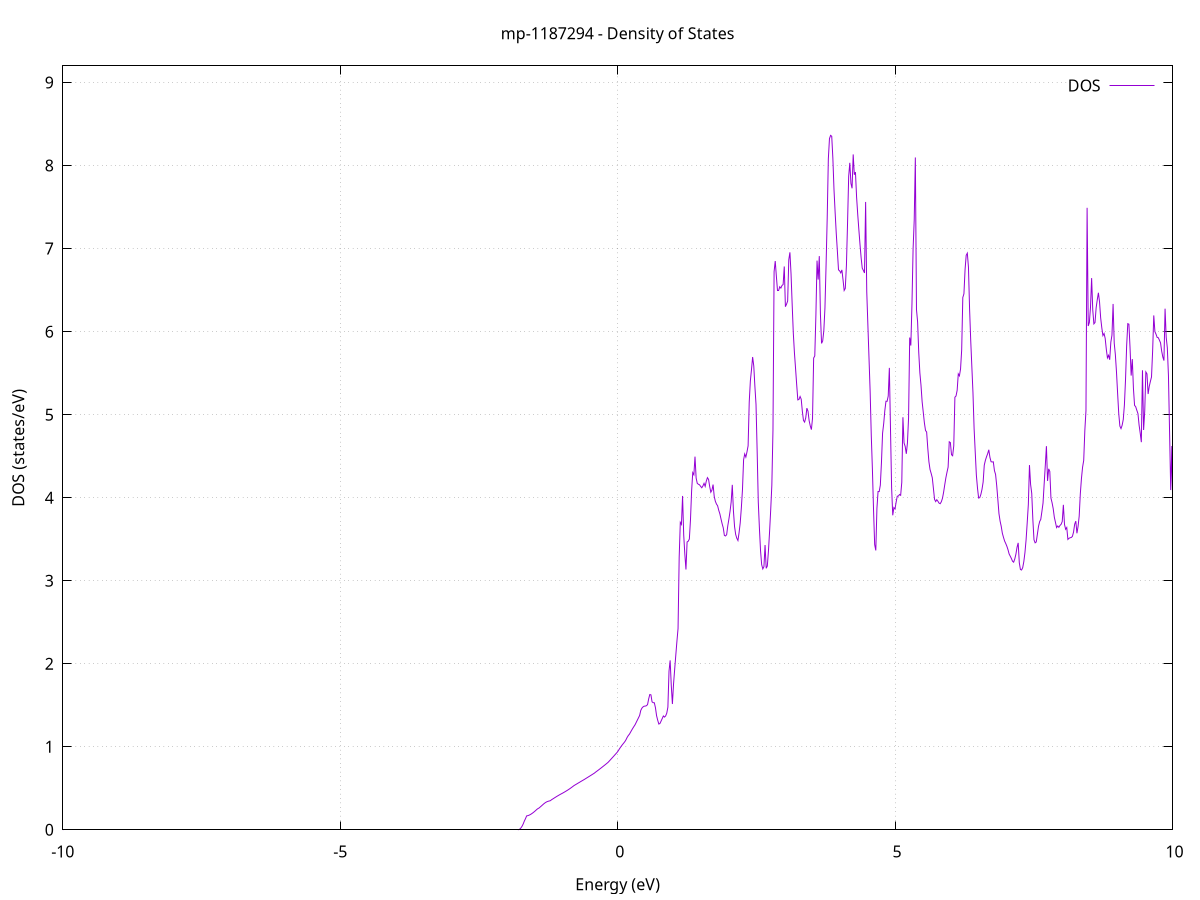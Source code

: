set title 'mp-1187294 - Density of States'
set xlabel 'Energy (eV)'
set ylabel 'DOS (states/eV)'
set grid
set xrange [-10:10]
set yrange [0:9.201]
set xzeroaxis lt -1
set terminal png size 800,600
set output 'mp-1187294_dos_gnuplot.png'
plot '-' using 1:2 with lines title 'DOS'
-22.575700 0.000000
-22.555300 0.000000
-22.535000 0.000000
-22.514600 0.000000
-22.494300 0.000000
-22.473900 0.000000
-22.453500 0.000000
-22.433200 0.000000
-22.412800 0.000000
-22.392400 0.000000
-22.372100 0.000000
-22.351700 0.000000
-22.331300 0.000000
-22.311000 0.000000
-22.290600 0.000000
-22.270200 0.000000
-22.249900 0.000000
-22.229500 0.000000
-22.209100 0.000000
-22.188800 0.000000
-22.168400 0.000000
-22.148000 0.000000
-22.127700 0.000000
-22.107300 0.000000
-22.086900 0.000000
-22.066600 0.000000
-22.046200 0.000000
-22.025900 0.000000
-22.005500 0.000000
-21.985100 0.000000
-21.964800 0.000000
-21.944400 0.000000
-21.924000 0.000000
-21.903700 0.000000
-21.883300 0.000000
-21.862900 0.000000
-21.842600 0.000000
-21.822200 0.000000
-21.801800 0.000000
-21.781500 0.000000
-21.761100 0.000000
-21.740700 0.000000
-21.720400 0.000000
-21.700000 0.000000
-21.679600 0.000000
-21.659300 0.000000
-21.638900 0.000000
-21.618500 0.000000
-21.598200 0.000000
-21.577800 0.000000
-21.557500 0.000000
-21.537100 0.000000
-21.516700 0.000000
-21.496400 0.000000
-21.476000 0.000000
-21.455600 0.000000
-21.435300 0.000000
-21.414900 0.000000
-21.394500 0.000000
-21.374200 0.000000
-21.353800 0.000000
-21.333400 0.000000
-21.313100 0.000000
-21.292700 0.000000
-21.272300 0.000000
-21.252000 0.000000
-21.231600 0.000000
-21.211200 0.000000
-21.190900 0.000000
-21.170500 0.000000
-21.150100 0.000000
-21.129800 0.000000
-21.109400 0.000000
-21.089100 0.000000
-21.068700 0.000000
-21.048300 0.000000
-21.028000 0.000000
-21.007600 0.000000
-20.987200 0.000000
-20.966900 0.000000
-20.946500 0.000000
-20.926100 0.000000
-20.905800 0.000000
-20.885400 0.000000
-20.865000 0.000000
-20.844700 0.000000
-20.824300 0.000000
-20.803900 0.000000
-20.783600 0.000000
-20.763200 0.000000
-20.742800 0.000000
-20.722500 5.870000
-20.702100 61.949600
-20.681700 175.614200
-20.661400 0.000000
-20.641000 0.000000
-20.620600 0.000000
-20.600300 0.000000
-20.579900 0.000000
-20.559600 0.000000
-20.539200 0.000000
-20.518800 0.000000
-20.498500 0.000000
-20.478100 0.000000
-20.457700 0.000000
-20.437400 0.000000
-20.417000 0.000000
-20.396600 0.000000
-20.376300 0.000000
-20.355900 0.000000
-20.335500 0.000000
-20.315200 0.000000
-20.294800 0.000000
-20.274400 0.000000
-20.254100 0.000000
-20.233700 0.000000
-20.213300 0.000000
-20.193000 0.000000
-20.172600 0.000000
-20.152200 0.000000
-20.131900 0.000000
-20.111500 0.000000
-20.091200 0.000000
-20.070800 0.000000
-20.050400 0.000000
-20.030100 0.000000
-20.009700 0.000000
-19.989300 0.000000
-19.969000 0.000000
-19.948600 0.000000
-19.928200 0.000000
-19.907900 0.000000
-19.887500 0.000000
-19.867100 0.000000
-19.846800 0.000000
-19.826400 0.000000
-19.806000 0.000000
-19.785700 0.000000
-19.765300 0.000000
-19.744900 0.000000
-19.724600 0.000000
-19.704200 0.000000
-19.683800 0.000000
-19.663500 0.000000
-19.643100 0.000000
-19.622800 0.000000
-19.602400 0.000000
-19.582000 0.000000
-19.561700 0.000000
-19.541300 0.000000
-19.520900 2.317700
-19.500600 8.962900
-19.480200 10.958000
-19.459800 11.666600
-19.439500 20.795300
-19.419100 20.439000
-19.398700 27.828000
-19.378400 20.404800
-19.358000 32.855900
-19.337600 32.723600
-19.317300 35.204200
-19.296900 53.852700
-19.276500 19.452300
-19.256200 6.617400
-19.235800 20.745900
-19.215400 34.040300
-19.195100 27.832600
-19.174700 23.827900
-19.154400 35.065700
-19.134000 39.139200
-19.113600 31.024100
-19.093300 31.050300
-19.072900 22.633200
-19.052500 51.407300
-19.032200 46.911300
-19.011800 34.476100
-18.991400 42.431400
-18.971100 66.759600
-18.950700 63.472500
-18.930300 0.103000
-18.910000 0.000000
-18.889600 0.000000
-18.869200 0.000000
-18.848900 0.000000
-18.828500 0.000000
-18.808100 0.000000
-18.787800 0.000000
-18.767400 0.000000
-18.747000 0.000000
-18.726700 0.000000
-18.706300 0.000000
-18.686000 0.000000
-18.665600 0.000000
-18.645200 0.000000
-18.624900 0.000000
-18.604500 0.000000
-18.584100 0.000000
-18.563800 0.000000
-18.543400 0.000000
-18.523000 0.000000
-18.502700 0.000000
-18.482300 0.000000
-18.461900 0.000000
-18.441600 0.000000
-18.421200 0.000000
-18.400800 0.000000
-18.380500 0.000000
-18.360100 0.000000
-18.339700 0.000000
-18.319400 0.000000
-18.299000 0.000000
-18.278600 0.000000
-18.258300 0.000000
-18.237900 0.000000
-18.217600 0.000000
-18.197200 0.000000
-18.176800 0.000000
-18.156500 0.000000
-18.136100 0.000000
-18.115700 0.000000
-18.095400 0.000000
-18.075000 0.000000
-18.054600 0.000000
-18.034300 0.000000
-18.013900 0.000000
-17.993500 0.000000
-17.973200 0.000000
-17.952800 0.000000
-17.932400 0.000000
-17.912100 0.000000
-17.891700 0.000000
-17.871300 0.000000
-17.851000 0.000000
-17.830600 0.000000
-17.810200 0.000000
-17.789900 0.000000
-17.769500 0.000000
-17.749200 0.000000
-17.728800 0.000000
-17.708400 0.000000
-17.688100 0.000000
-17.667700 0.000000
-17.647300 0.000000
-17.627000 0.000000
-17.606600 0.000000
-17.586200 0.000000
-17.565900 0.000000
-17.545500 0.000000
-17.525100 0.000000
-17.504800 0.000000
-17.484400 0.000000
-17.464000 0.000000
-17.443700 0.000000
-17.423300 0.000000
-17.402900 0.000000
-17.382600 0.000000
-17.362200 0.000000
-17.341800 0.000000
-17.321500 0.000000
-17.301100 0.000000
-17.280800 0.000000
-17.260400 0.000000
-17.240000 0.000000
-17.219700 0.000000
-17.199300 0.000000
-17.178900 0.000000
-17.158600 0.000000
-17.138200 0.000000
-17.117800 0.000000
-17.097500 0.000000
-17.077100 0.000000
-17.056700 0.000000
-17.036400 0.000000
-17.016000 0.000000
-16.995600 0.000000
-16.975300 0.000000
-16.954900 0.000000
-16.934500 0.000000
-16.914200 0.000000
-16.893800 0.000000
-16.873400 0.000000
-16.853100 0.000000
-16.832700 0.000000
-16.812400 0.000000
-16.792000 0.000000
-16.771600 0.000000
-16.751300 0.000000
-16.730900 0.000000
-16.710500 0.000000
-16.690200 0.000000
-16.669800 0.000000
-16.649400 0.000000
-16.629100 0.000000
-16.608700 0.000000
-16.588300 0.000000
-16.568000 0.000000
-16.547600 0.000000
-16.527200 0.000000
-16.506900 0.000000
-16.486500 0.000000
-16.466100 0.000000
-16.445800 0.000000
-16.425400 0.000000
-16.405000 0.000000
-16.384700 0.000000
-16.364300 0.000000
-16.344000 0.000000
-16.323600 0.000000
-16.303200 0.000000
-16.282900 0.000000
-16.262500 0.000000
-16.242100 0.000000
-16.221800 0.000000
-16.201400 0.000000
-16.181000 0.000000
-16.160700 0.000000
-16.140300 0.000000
-16.119900 0.000000
-16.099600 0.000000
-16.079200 0.000000
-16.058800 0.000000
-16.038500 0.000000
-16.018100 0.000000
-15.997700 0.000000
-15.977400 0.000000
-15.957000 0.000000
-15.936600 0.000000
-15.916300 0.000000
-15.895900 0.000000
-15.875600 0.000000
-15.855200 0.000000
-15.834800 0.000000
-15.814500 0.000000
-15.794100 0.000000
-15.773700 0.000000
-15.753400 0.000000
-15.733000 0.000000
-15.712600 0.000000
-15.692300 0.000000
-15.671900 0.000000
-15.651500 0.000000
-15.631200 0.000000
-15.610800 0.000000
-15.590400 0.000000
-15.570100 0.000000
-15.549700 0.000000
-15.529300 0.000000
-15.509000 0.000000
-15.488600 0.000000
-15.468200 0.000000
-15.447900 0.000000
-15.427500 0.000000
-15.407200 0.000000
-15.386800 0.000000
-15.366400 0.000000
-15.346100 0.000000
-15.325700 0.000000
-15.305300 0.000000
-15.285000 0.000000
-15.264600 0.000000
-15.244200 0.000000
-15.223900 0.000000
-15.203500 0.000000
-15.183100 0.000000
-15.162800 0.000000
-15.142400 0.000000
-15.122000 0.000000
-15.101700 0.000000
-15.081300 0.000000
-15.060900 0.000000
-15.040600 0.000000
-15.020200 0.000000
-14.999800 0.000000
-14.979500 0.000000
-14.959100 0.000000
-14.938700 0.000000
-14.918400 0.000000
-14.898000 0.000000
-14.877700 0.000000
-14.857300 0.000000
-14.836900 0.000000
-14.816600 0.000000
-14.796200 0.000000
-14.775800 0.000000
-14.755500 0.000000
-14.735100 0.000000
-14.714700 0.000000
-14.694400 0.000000
-14.674000 0.000000
-14.653600 0.000000
-14.633300 0.000000
-14.612900 0.000000
-14.592500 0.000000
-14.572200 0.000000
-14.551800 0.000000
-14.531400 0.000000
-14.511100 0.000000
-14.490700 0.000000
-14.470300 0.000000
-14.450000 0.000000
-14.429600 0.000000
-14.409300 0.000000
-14.388900 0.000000
-14.368500 0.000000
-14.348200 0.000000
-14.327800 0.000000
-14.307400 0.000000
-14.287100 0.000000
-14.266700 0.000000
-14.246300 0.000000
-14.226000 0.000000
-14.205600 0.000000
-14.185200 0.000000
-14.164900 0.000000
-14.144500 0.000000
-14.124100 0.000000
-14.103800 0.000000
-14.083400 0.000000
-14.063000 0.000000
-14.042700 0.000000
-14.022300 0.000000
-14.001900 0.000000
-13.981600 0.000000
-13.961200 0.000000
-13.940900 0.000000
-13.920500 0.000000
-13.900100 0.000000
-13.879800 0.000000
-13.859400 0.000000
-13.839000 0.000000
-13.818700 0.000000
-13.798300 0.000000
-13.777900 0.000000
-13.757600 0.000000
-13.737200 0.000000
-13.716800 0.000000
-13.696500 0.000000
-13.676100 0.000000
-13.655700 0.000000
-13.635400 0.000000
-13.615000 0.000000
-13.594600 0.000000
-13.574300 0.000000
-13.553900 0.000000
-13.533500 0.000000
-13.513200 0.000000
-13.492800 0.000000
-13.472500 0.000000
-13.452100 0.000000
-13.431700 0.000000
-13.411400 0.000000
-13.391000 0.000000
-13.370600 0.000000
-13.350300 0.000000
-13.329900 0.000000
-13.309500 0.000000
-13.289200 0.000000
-13.268800 0.000000
-13.248400 0.000000
-13.228100 0.000000
-13.207700 0.000000
-13.187300 0.000000
-13.167000 0.000000
-13.146600 0.000000
-13.126200 0.000000
-13.105900 0.000000
-13.085500 0.000000
-13.065100 0.000000
-13.044800 0.000000
-13.024400 0.000000
-13.004100 0.000000
-12.983700 0.000000
-12.963300 0.000000
-12.943000 0.000000
-12.922600 0.000000
-12.902200 0.000000
-12.881900 0.000000
-12.861500 0.000000
-12.841100 0.000000
-12.820800 0.000000
-12.800400 0.000000
-12.780000 0.000000
-12.759700 0.000000
-12.739300 0.000000
-12.718900 0.000000
-12.698600 0.000000
-12.678200 0.000000
-12.657800 0.000000
-12.637500 0.000000
-12.617100 0.000000
-12.596700 0.000000
-12.576400 0.000000
-12.556000 0.000000
-12.535700 0.000000
-12.515300 0.000000
-12.494900 0.000000
-12.474600 0.000000
-12.454200 0.000000
-12.433800 0.000000
-12.413500 0.000000
-12.393100 0.000000
-12.372700 0.000000
-12.352400 0.000000
-12.332000 0.000000
-12.311600 0.000000
-12.291300 0.000000
-12.270900 0.000000
-12.250500 0.000000
-12.230200 0.000000
-12.209800 0.000000
-12.189400 0.000000
-12.169100 0.000000
-12.148700 0.000000
-12.128300 0.000000
-12.108000 0.000000
-12.087600 0.000000
-12.067300 0.000000
-12.046900 0.000000
-12.026500 0.000000
-12.006200 0.000000
-11.985800 0.000000
-11.965400 0.000000
-11.945100 0.000000
-11.924700 0.000000
-11.904300 0.000000
-11.884000 0.000000
-11.863600 0.000000
-11.843200 0.000000
-11.822900 0.000000
-11.802500 0.000000
-11.782100 0.000000
-11.761800 0.000000
-11.741400 0.000000
-11.721000 0.000000
-11.700700 0.000000
-11.680300 0.000000
-11.659900 0.000000
-11.639600 0.000000
-11.619200 0.000000
-11.598900 0.000000
-11.578500 0.000000
-11.558100 0.000000
-11.537800 0.000000
-11.517400 0.000000
-11.497000 0.000000
-11.476700 0.000000
-11.456300 0.000000
-11.435900 0.000000
-11.415600 0.000000
-11.395200 0.000000
-11.374800 0.000000
-11.354500 0.000000
-11.334100 0.000000
-11.313700 0.000000
-11.293400 0.000000
-11.273000 0.000000
-11.252600 0.000000
-11.232300 0.000000
-11.211900 0.000000
-11.191500 0.000000
-11.171200 0.000000
-11.150800 0.000000
-11.130500 0.000000
-11.110100 0.000000
-11.089700 0.000000
-11.069400 0.000000
-11.049000 0.000000
-11.028600 0.000000
-11.008300 0.000000
-10.987900 0.000000
-10.967500 0.000000
-10.947200 0.000000
-10.926800 0.000000
-10.906400 0.000000
-10.886100 0.000000
-10.865700 0.000000
-10.845300 0.000000
-10.825000 0.000000
-10.804600 0.000000
-10.784200 0.000000
-10.763900 0.000000
-10.743500 0.000000
-10.723100 0.000000
-10.702800 0.000000
-10.682400 0.000000
-10.662100 0.000000
-10.641700 0.000000
-10.621300 0.000000
-10.601000 0.000000
-10.580600 0.000000
-10.560200 0.000000
-10.539900 0.000000
-10.519500 0.000000
-10.499100 0.000000
-10.478800 0.000000
-10.458400 0.000000
-10.438000 0.000000
-10.417700 0.000000
-10.397300 0.000000
-10.376900 0.000000
-10.356600 0.000000
-10.336200 0.000000
-10.315800 0.000000
-10.295500 0.000000
-10.275100 0.000000
-10.254700 0.000000
-10.234400 0.000000
-10.214000 0.000000
-10.193700 0.000000
-10.173300 0.000000
-10.152900 0.000000
-10.132600 0.000000
-10.112200 0.000000
-10.091800 0.000000
-10.071500 0.000000
-10.051100 0.000000
-10.030700 0.000000
-10.010400 0.000000
-9.990000 0.000000
-9.969600 0.000000
-9.949300 0.000000
-9.928900 0.000000
-9.908500 0.000000
-9.888200 0.000000
-9.867800 0.000000
-9.847400 0.000000
-9.827100 0.000000
-9.806700 0.000000
-9.786300 0.000000
-9.766000 0.000000
-9.745600 0.000000
-9.725300 0.000000
-9.704900 0.000000
-9.684500 0.000000
-9.664200 0.000000
-9.643800 0.000000
-9.623400 0.000000
-9.603100 0.000000
-9.582700 0.000000
-9.562300 0.000000
-9.542000 0.000000
-9.521600 0.000000
-9.501200 0.000000
-9.480900 0.000000
-9.460500 0.000000
-9.440100 0.000000
-9.419800 0.000000
-9.399400 0.000000
-9.379000 0.000000
-9.358700 0.000000
-9.338300 0.000000
-9.317900 0.000000
-9.297600 0.000000
-9.277200 0.000000
-9.256800 0.000000
-9.236500 0.000000
-9.216100 0.000000
-9.195800 0.000000
-9.175400 0.000000
-9.155000 0.000000
-9.134700 0.000000
-9.114300 0.000000
-9.093900 0.000000
-9.073600 0.000000
-9.053200 0.000000
-9.032800 0.000000
-9.012500 0.000000
-8.992100 0.000000
-8.971700 0.000000
-8.951400 0.000000
-8.931000 0.000000
-8.910600 0.000000
-8.890300 0.000000
-8.869900 0.000000
-8.849500 0.000000
-8.829200 0.000000
-8.808800 0.000000
-8.788400 0.000000
-8.768100 0.000000
-8.747700 0.000000
-8.727400 0.000000
-8.707000 0.000000
-8.686600 0.000000
-8.666300 0.000000
-8.645900 0.000000
-8.625500 0.000000
-8.605200 0.000000
-8.584800 0.000000
-8.564400 0.000000
-8.544100 0.000000
-8.523700 0.000000
-8.503300 0.000000
-8.483000 0.000000
-8.462600 0.000000
-8.442200 0.000000
-8.421900 0.000000
-8.401500 0.000000
-8.381100 0.000000
-8.360800 0.000000
-8.340400 0.000000
-8.320000 0.000000
-8.299700 0.000000
-8.279300 0.000000
-8.259000 0.000000
-8.238600 0.000000
-8.218200 0.000000
-8.197900 0.000000
-8.177500 0.000000
-8.157100 0.000000
-8.136800 0.000000
-8.116400 0.000000
-8.096000 0.000000
-8.075700 0.000000
-8.055300 0.000000
-8.034900 0.000000
-8.014600 0.000000
-7.994200 0.000000
-7.973800 0.000000
-7.953500 0.000000
-7.933100 0.000000
-7.912700 0.000000
-7.892400 0.000000
-7.872000 0.000000
-7.851600 0.000000
-7.831300 0.000000
-7.810900 0.000000
-7.790600 0.000000
-7.770200 0.000000
-7.749800 0.000000
-7.729500 0.000000
-7.709100 0.000000
-7.688700 0.000000
-7.668400 0.000000
-7.648000 0.000000
-7.627600 0.000000
-7.607300 0.000000
-7.586900 0.000000
-7.566500 0.000000
-7.546200 0.000000
-7.525800 0.000000
-7.505400 0.000000
-7.485100 0.000000
-7.464700 0.000000
-7.444300 0.000000
-7.424000 0.000000
-7.403600 0.000000
-7.383200 0.000000
-7.362900 0.000000
-7.342500 0.000000
-7.322200 0.000000
-7.301800 0.000000
-7.281400 0.000000
-7.261100 0.000000
-7.240700 0.000000
-7.220300 0.000000
-7.200000 0.000000
-7.179600 0.000000
-7.159200 0.000000
-7.138900 0.000000
-7.118500 0.000000
-7.098100 0.000000
-7.077800 0.000000
-7.057400 0.000000
-7.037000 0.000000
-7.016700 0.000000
-6.996300 0.000000
-6.975900 0.000000
-6.955600 0.000000
-6.935200 0.000000
-6.914800 0.000000
-6.894500 0.000000
-6.874100 0.000000
-6.853800 0.000000
-6.833400 0.000000
-6.813000 0.000000
-6.792700 0.000000
-6.772300 0.000000
-6.751900 0.000000
-6.731600 0.000000
-6.711200 0.000000
-6.690800 0.000000
-6.670500 0.000000
-6.650100 0.000000
-6.629700 0.000000
-6.609400 0.000000
-6.589000 0.000000
-6.568600 0.000000
-6.548300 0.000000
-6.527900 0.000000
-6.507500 0.000000
-6.487200 0.000000
-6.466800 0.000000
-6.446400 0.000000
-6.426100 0.000000
-6.405700 0.000000
-6.385400 0.000000
-6.365000 0.000000
-6.344600 0.000000
-6.324300 0.000000
-6.303900 0.000000
-6.283500 0.000000
-6.263200 0.000000
-6.242800 0.000000
-6.222400 0.000000
-6.202100 0.000000
-6.181700 0.000000
-6.161300 0.000000
-6.141000 0.000000
-6.120600 0.000000
-6.100200 0.000000
-6.079900 0.000000
-6.059500 0.000000
-6.039100 0.000000
-6.018800 0.000000
-5.998400 0.000000
-5.978000 0.000000
-5.957700 0.000000
-5.937300 0.000000
-5.917000 0.000000
-5.896600 0.000000
-5.876200 0.000000
-5.855900 0.000000
-5.835500 0.000000
-5.815100 0.000000
-5.794800 0.000000
-5.774400 0.000000
-5.754000 0.000000
-5.733700 0.000000
-5.713300 0.000000
-5.692900 0.000000
-5.672600 0.000000
-5.652200 0.000000
-5.631800 0.000000
-5.611500 0.000000
-5.591100 0.000000
-5.570700 0.000000
-5.550400 0.000000
-5.530000 0.000000
-5.509600 0.000000
-5.489300 0.000000
-5.468900 0.000000
-5.448600 0.000000
-5.428200 0.000000
-5.407800 0.000000
-5.387500 0.000000
-5.367100 0.000000
-5.346700 0.000000
-5.326400 0.000000
-5.306000 0.000000
-5.285600 0.000000
-5.265300 0.000000
-5.244900 0.000000
-5.224500 0.000000
-5.204200 0.000000
-5.183800 0.000000
-5.163400 0.000000
-5.143100 0.000000
-5.122700 0.000000
-5.102300 0.000000
-5.082000 0.000000
-5.061600 0.000000
-5.041200 0.000000
-5.020900 0.000000
-5.000500 0.000000
-4.980200 0.000000
-4.959800 0.000000
-4.939400 0.000000
-4.919100 0.000000
-4.898700 0.000000
-4.878300 0.000000
-4.858000 0.000000
-4.837600 0.000000
-4.817200 0.000000
-4.796900 0.000000
-4.776500 0.000000
-4.756100 0.000000
-4.735800 0.000000
-4.715400 0.000000
-4.695000 0.000000
-4.674700 0.000000
-4.654300 0.000000
-4.633900 0.000000
-4.613600 0.000000
-4.593200 0.000000
-4.572800 0.000000
-4.552500 0.000000
-4.532100 0.000000
-4.511800 0.000000
-4.491400 0.000000
-4.471000 0.000000
-4.450700 0.000000
-4.430300 0.000000
-4.409900 0.000000
-4.389600 0.000000
-4.369200 0.000000
-4.348800 0.000000
-4.328500 0.000000
-4.308100 0.000000
-4.287700 0.000000
-4.267400 0.000000
-4.247000 0.000000
-4.226600 0.000000
-4.206300 0.000000
-4.185900 0.000000
-4.165500 0.000000
-4.145200 0.000000
-4.124800 0.000000
-4.104400 0.000000
-4.084100 0.000000
-4.063700 0.000000
-4.043400 0.000000
-4.023000 0.000000
-4.002600 0.000000
-3.982300 0.000000
-3.961900 0.000000
-3.941500 0.000000
-3.921200 0.000000
-3.900800 0.000000
-3.880400 0.000000
-3.860100 0.000000
-3.839700 0.000000
-3.819300 0.000000
-3.799000 0.000000
-3.778600 0.000000
-3.758200 0.000000
-3.737900 0.000000
-3.717500 0.000000
-3.697100 0.000000
-3.676800 0.000000
-3.656400 0.000000
-3.636000 0.000000
-3.615700 0.000000
-3.595300 0.000000
-3.574900 0.000000
-3.554600 0.000000
-3.534200 0.000000
-3.513900 0.000000
-3.493500 0.000000
-3.473100 0.000000
-3.452800 0.000000
-3.432400 0.000000
-3.412000 0.000000
-3.391700 0.000000
-3.371300 0.000000
-3.350900 0.000000
-3.330600 0.000000
-3.310200 0.000000
-3.289800 0.000000
-3.269500 0.000000
-3.249100 0.000000
-3.228700 0.000000
-3.208400 0.000000
-3.188000 0.000000
-3.167600 0.000000
-3.147300 0.000000
-3.126900 0.000000
-3.106500 0.000000
-3.086200 0.000000
-3.065800 0.000000
-3.045500 0.000000
-3.025100 0.000000
-3.004700 0.000000
-2.984400 0.000000
-2.964000 0.000000
-2.943600 0.000000
-2.923300 0.000000
-2.902900 0.000000
-2.882500 0.000000
-2.862200 0.000000
-2.841800 0.000000
-2.821400 0.000000
-2.801100 0.000000
-2.780700 0.000000
-2.760300 0.000000
-2.740000 0.000000
-2.719600 0.000000
-2.699200 0.000000
-2.678900 0.000000
-2.658500 0.000000
-2.638100 0.000000
-2.617800 0.000000
-2.597400 0.000000
-2.577100 0.000000
-2.556700 0.000000
-2.536300 0.000000
-2.516000 0.000000
-2.495600 0.000000
-2.475200 0.000000
-2.454900 0.000000
-2.434500 0.000000
-2.414100 0.000000
-2.393800 0.000000
-2.373400 0.000000
-2.353000 0.000000
-2.332700 0.000000
-2.312300 0.000000
-2.291900 0.000000
-2.271600 0.000000
-2.251200 0.000000
-2.230800 0.000000
-2.210500 0.000000
-2.190100 0.000000
-2.169700 0.000000
-2.149400 0.000000
-2.129000 0.000000
-2.108700 0.000000
-2.088300 0.000000
-2.067900 0.000000
-2.047600 0.000000
-2.027200 0.000000
-2.006800 0.000000
-1.986500 0.000000
-1.966100 0.000000
-1.945700 0.000000
-1.925400 0.000000
-1.905000 0.000000
-1.884600 0.000000
-1.864300 0.000000
-1.843900 0.000000
-1.823500 0.000000
-1.803200 0.000000
-1.782800 0.001300
-1.762400 0.008800
-1.742100 0.023100
-1.721700 0.043900
-1.701300 0.071500
-1.681000 0.105800
-1.660600 0.134000
-1.640300 0.167200
-1.619900 0.170100
-1.599500 0.174700
-1.579200 0.181200
-1.558800 0.189400
-1.538400 0.198800
-1.518100 0.209000
-1.497700 0.220200
-1.477300 0.232200
-1.457000 0.245000
-1.436600 0.255000
-1.416200 0.262600
-1.395900 0.274200
-1.375500 0.286100
-1.355100 0.298200
-1.334800 0.310500
-1.314400 0.321500
-1.294000 0.330700
-1.273700 0.337900
-1.253300 0.343200
-1.232900 0.346700
-1.212600 0.350300
-1.192200 0.361500
-1.171900 0.370000
-1.151500 0.378600
-1.131100 0.387400
-1.110800 0.396000
-1.090400 0.404400
-1.070000 0.412500
-1.049700 0.420400
-1.029300 0.428000
-1.008900 0.435300
-0.988600 0.442600
-0.968200 0.450400
-0.947800 0.458400
-0.927500 0.466600
-0.907100 0.475000
-0.886700 0.483800
-0.866400 0.493000
-0.846000 0.502500
-0.825600 0.512500
-0.805300 0.522700
-0.784900 0.533000
-0.764500 0.541100
-0.744200 0.549200
-0.723800 0.557300
-0.703500 0.565500
-0.683100 0.573600
-0.662700 0.581800
-0.642400 0.589800
-0.622000 0.597800
-0.601600 0.605700
-0.581300 0.614200
-0.560900 0.622700
-0.540500 0.631200
-0.520200 0.639700
-0.499800 0.648200
-0.479400 0.656800
-0.459100 0.665400
-0.438700 0.674000
-0.418300 0.682700
-0.398000 0.694000
-0.377600 0.704000
-0.357200 0.714200
-0.336900 0.724500
-0.316500 0.735000
-0.296100 0.745600
-0.275800 0.756300
-0.255400 0.767100
-0.235100 0.777900
-0.214700 0.788900
-0.194300 0.800000
-0.174000 0.811200
-0.153600 0.825700
-0.133200 0.840700
-0.112900 0.855600
-0.092500 0.870600
-0.072100 0.885600
-0.051800 0.900800
-0.031400 0.916100
-0.011000 0.931200
0.009300 0.949600
0.029700 0.971600
0.050100 0.992200
0.070400 1.011300
0.090800 1.029100
0.111200 1.045600
0.131500 1.063400
0.151900 1.086200
0.172300 1.114000
0.192600 1.135500
0.213000 1.152000
0.233300 1.176500
0.253700 1.200500
0.274100 1.223400
0.294400 1.245100
0.314800 1.266200
0.335200 1.293900
0.355500 1.321600
0.375900 1.349000
0.396300 1.376900
0.416600 1.437300
0.437000 1.465100
0.457400 1.480200
0.477700 1.488500
0.498100 1.489900
0.518500 1.494200
0.538800 1.507700
0.559200 1.576700
0.579600 1.629100
0.599900 1.625400
0.620300 1.541100
0.640700 1.530400
0.661000 1.530100
0.681400 1.470000
0.701700 1.374200
0.722100 1.318900
0.742500 1.273300
0.762800 1.280600
0.783200 1.309900
0.803600 1.339900
0.823900 1.370700
0.844300 1.357300
0.864700 1.370900
0.885000 1.403700
0.905400 1.476500
0.925800 1.910000
0.946100 2.040600
0.966500 1.740200
0.986900 1.514900
1.007200 1.753000
1.027600 1.931100
1.048000 2.102000
1.068300 2.269300
1.088700 2.423500
1.109100 3.282800
1.129400 3.702900
1.149800 3.678700
1.170100 4.020500
1.190500 3.551300
1.210900 3.319300
1.231200 3.135100
1.251600 3.466400
1.272000 3.475300
1.292300 3.502000
1.312700 3.735100
1.333100 4.081800
1.353400 4.301400
1.373800 4.276100
1.394200 4.494700
1.414500 4.237000
1.434900 4.172700
1.455300 4.161700
1.475600 4.155000
1.496000 4.135700
1.516400 4.119700
1.536700 4.140900
1.557100 4.172900
1.577500 4.136100
1.597800 4.199700
1.618200 4.241300
1.638500 4.220000
1.658900 4.134600
1.679300 4.065800
1.699600 4.091000
1.720000 4.157900
1.740400 4.016200
1.760700 3.956700
1.781100 3.923400
1.801500 3.902600
1.821800 3.848600
1.842200 3.805300
1.862600 3.744500
1.882900 3.686700
1.903300 3.636900
1.923700 3.545400
1.944000 3.538900
1.964400 3.554100
1.984800 3.660300
2.005100 3.742500
2.025500 3.834900
2.045900 3.948000
2.066200 4.154400
2.086600 3.841200
2.107000 3.651900
2.127300 3.557100
2.147700 3.510800
2.168000 3.484200
2.188400 3.578000
2.208800 3.694600
2.229100 3.874000
2.249500 4.093500
2.269900 4.456200
2.290200 4.526700
2.310600 4.489000
2.331000 4.551800
2.351300 4.624500
2.371700 5.153400
2.392100 5.408500
2.412400 5.543500
2.432800 5.694200
2.453200 5.587200
2.473500 5.340900
2.493900 5.122700
2.514300 4.561600
2.534600 3.949700
2.555000 3.633300
2.575400 3.360500
2.595700 3.194100
2.616100 3.141800
2.636400 3.168200
2.656800 3.429700
2.677200 3.149100
2.697500 3.177000
2.717900 3.357800
2.738300 3.590600
2.758600 3.854000
2.779000 4.150700
2.799400 4.813500
2.819700 6.722800
2.840100 6.850200
2.860500 6.667600
2.880800 6.495100
2.901200 6.495500
2.921600 6.540500
2.941900 6.524700
2.962300 6.555600
2.982700 6.567900
3.003000 6.785000
3.023400 6.300400
3.043800 6.330400
3.064100 6.368700
3.084500 6.865700
3.104800 6.955000
3.125200 6.693100
3.145600 6.325800
3.165900 5.982600
3.186300 5.744400
3.206700 5.554100
3.227000 5.359300
3.247400 5.177700
3.267800 5.183100
3.288100 5.218800
3.308500 5.185900
3.328900 5.039800
3.349200 4.930400
3.369600 4.910500
3.390000 4.961000
3.410300 5.078600
3.430700 5.041800
3.451100 4.927900
3.471400 4.865300
3.491800 4.820000
3.512200 4.956600
3.532500 5.681900
3.552900 5.707600
3.573200 6.199100
3.593600 6.855300
3.614000 6.627400
3.634300 6.909600
3.654700 6.208600
3.675100 5.858400
3.695400 5.887700
3.715800 6.010600
3.736200 6.285200
3.756500 6.802300
3.776900 7.367900
3.797300 8.081300
3.817600 8.324500
3.838000 8.364100
3.858400 8.353400
3.878700 8.090200
3.899100 7.713500
3.919500 7.440600
3.939800 7.185200
3.960200 6.968900
3.980600 6.743800
4.000900 6.731900
4.021300 6.707800
4.041600 6.743600
4.062000 6.625400
4.082400 6.496000
4.102700 6.520500
4.123100 6.797100
4.143500 7.307700
4.163800 7.869900
4.184200 8.033000
4.204600 7.785200
4.224900 7.726500
4.245300 8.134200
4.265700 7.890200
4.286000 7.920900
4.306400 7.620600
4.326800 7.413600
4.347100 7.230300
4.367500 7.053300
4.387900 6.893100
4.408200 6.764900
4.428600 6.737600
4.449000 6.706600
4.469300 7.562200
4.489700 6.479500
4.510000 6.078500
4.530400 5.676300
4.550800 5.277300
4.571100 4.750500
4.591500 4.340900
4.611900 3.852500
4.632200 3.434900
4.652600 3.364700
4.673000 3.871600
4.693300 4.074400
4.713700 4.073600
4.734100 4.150400
4.754400 4.420600
4.774800 4.776900
4.795200 4.893300
4.815500 5.049500
4.835900 5.161700
4.856300 5.160500
4.876600 5.224000
4.897000 5.563300
4.917400 4.832700
4.937700 4.120800
4.958100 3.788000
4.978400 3.880500
4.998800 3.863800
5.019200 3.946900
5.039500 4.017900
5.059900 4.019600
5.080300 4.038300
5.100600 4.028700
5.121000 4.184700
5.141400 4.968800
5.161700 4.659700
5.182100 4.617300
5.202500 4.528500
5.222800 4.658300
5.243200 4.961900
5.263600 5.928700
5.283900 5.832500
5.304300 6.326400
5.324700 6.994100
5.345000 7.340900
5.365400 8.097600
5.385800 6.266500
5.406100 6.118100
5.426500 5.751500
5.446800 5.504100
5.467200 5.355000
5.487600 5.156600
5.507900 5.030500
5.528300 4.902300
5.548700 4.809400
5.569000 4.790700
5.589400 4.597600
5.609800 4.433200
5.630100 4.339600
5.650500 4.292500
5.670900 4.239100
5.691200 4.110300
5.711600 3.979700
5.732000 3.953200
5.752300 3.975600
5.772700 3.956600
5.793100 3.934100
5.813400 3.927500
5.833800 3.951000
5.854200 3.992400
5.874500 4.064500
5.894900 4.154200
5.915200 4.238400
5.935600 4.306000
5.956000 4.368000
5.976300 4.673200
5.996700 4.664200
6.017100 4.517000
6.037400 4.504900
6.057800 4.624400
6.078200 5.210100
6.098500 5.224500
6.118900 5.292900
6.139300 5.490800
6.159600 5.467300
6.180000 5.549200
6.200400 5.780000
6.220700 6.411100
6.241100 6.455700
6.261500 6.748300
6.281800 6.919600
6.302200 6.945100
6.322600 6.776300
6.342900 6.274000
6.363300 5.895600
6.383600 5.577700
6.404000 5.263300
6.424400 4.832300
6.444700 4.549800
6.465100 4.271600
6.485500 4.115500
6.505800 3.995700
6.526200 4.000700
6.546600 4.040000
6.566900 4.101300
6.587300 4.189100
6.607700 4.392100
6.628000 4.450200
6.648400 4.493300
6.668800 4.530200
6.689100 4.577000
6.709500 4.486400
6.729900 4.433300
6.750200 4.430000
6.770600 4.431900
6.791000 4.325500
6.811300 4.280600
6.831700 4.146700
6.852000 3.981700
6.872400 3.808200
6.892800 3.718000
6.913100 3.655300
6.933500 3.571400
6.953900 3.522400
6.974200 3.477600
6.994600 3.448100
7.015000 3.414700
7.035300 3.373300
7.055700 3.321800
7.076100 3.295000
7.096400 3.267400
7.116800 3.234500
7.137200 3.223100
7.157500 3.262000
7.177900 3.320100
7.198300 3.403300
7.218600 3.455600
7.239000 3.214900
7.259400 3.134700
7.279700 3.129000
7.300100 3.156700
7.320500 3.230100
7.340800 3.339300
7.361200 3.491500
7.381500 3.697700
7.401900 3.918700
7.422300 4.392400
7.442600 4.159800
7.463000 4.052700
7.483400 3.734200
7.503700 3.493000
7.524100 3.456100
7.544500 3.466600
7.564800 3.560300
7.585200 3.655100
7.605600 3.712000
7.625900 3.738200
7.646300 3.833400
7.666700 3.935600
7.687000 4.165200
7.707400 4.386600
7.727800 4.620800
7.748100 4.201700
7.768500 4.347600
7.788900 4.315500
7.809200 3.995700
7.829600 3.938900
7.849900 3.868100
7.870300 3.764200
7.890700 3.702800
7.911000 3.639600
7.931400 3.659200
7.951800 3.643600
7.972100 3.665600
7.992500 3.679300
8.012900 3.713300
8.033200 3.913500
8.053600 3.677900
8.074000 3.619400
8.094300 3.640300
8.114700 3.497100
8.135100 3.511100
8.155400 3.517300
8.175800 3.520600
8.196200 3.534300
8.216500 3.585300
8.236900 3.681200
8.257300 3.717800
8.277600 3.571300
8.298000 3.653900
8.318300 3.777100
8.338700 4.046900
8.359100 4.231700
8.379400 4.367000
8.399800 4.449400
8.420200 4.811000
8.440500 5.047300
8.460900 7.491800
8.481300 6.068100
8.501600 6.109400
8.522000 6.291900
8.542400 6.644600
8.562700 6.262100
8.583100 6.093400
8.603500 6.109700
8.623800 6.286500
8.644200 6.384900
8.664600 6.468100
8.684900 6.359100
8.705300 6.165900
8.725700 6.047100
8.746000 5.952500
8.766400 5.977700
8.786700 5.918600
8.807100 5.787500
8.827500 5.684000
8.847800 5.714800
8.868200 5.661400
8.888600 5.872000
8.908900 5.957500
8.929300 6.333100
8.949700 5.862200
8.970000 5.724800
8.990400 5.515300
9.010800 5.257200
9.031100 5.014300
9.051500 4.862500
9.071900 4.832100
9.092200 4.871300
9.112600 4.941300
9.133000 5.114500
9.153300 5.420300
9.173700 5.829500
9.194100 6.096000
9.214400 6.089600
9.234800 5.806300
9.255100 5.470500
9.275500 5.669400
9.295900 5.316700
9.316200 5.112100
9.336600 5.095900
9.357000 5.052700
9.377300 5.013100
9.397700 4.876000
9.418100 4.777800
9.438400 4.668800
9.458800 5.534900
9.479200 4.815300
9.499500 5.041100
9.519900 5.514400
9.540300 5.490500
9.560600 5.248600
9.581000 5.340500
9.601400 5.400000
9.621700 5.454300
9.642100 5.769300
9.662500 6.194900
9.682800 6.000200
9.703200 5.969200
9.723500 5.930400
9.743900 5.926800
9.764300 5.897300
9.784600 5.863800
9.805000 5.764900
9.825400 5.695400
9.845700 5.651400
9.866100 6.276400
9.886500 5.931900
9.906800 5.805300
9.927200 5.468500
9.947600 4.779400
9.967900 4.092100
9.988300 4.622500
10.008700 3.643100
10.029000 3.386100
10.049400 3.280800
10.069800 3.208400
10.090100 3.260300
10.110500 3.254800
10.130900 3.173700
10.151200 3.079200
10.171600 2.996100
10.191900 2.930800
10.212300 2.855800
10.232700 2.801300
10.253000 2.734100
10.273400 2.604100
10.293800 2.510400
10.314100 2.470800
10.334500 2.442300
10.354900 2.453500
10.375200 2.329500
10.395600 2.205600
10.416000 2.047400
10.436300 1.905700
10.456700 1.782600
10.477100 1.674800
10.497400 1.578700
10.517800 1.492700
10.538200 1.486600
10.558500 1.444900
10.578900 1.325700
10.599300 1.224400
10.619600 1.096100
10.640000 0.986300
10.660300 0.887900
10.680700 0.799200
10.701100 0.719400
10.721400 0.650200
10.741800 0.593900
10.762200 0.627200
10.782500 0.851000
10.802900 0.802700
10.823300 0.859700
10.843600 0.953800
10.864000 1.069000
10.884400 1.238800
10.904700 1.424400
10.925100 1.635500
10.945500 1.813600
10.965800 1.978900
10.986200 2.129800
11.006600 2.268200
11.026900 2.399300
11.047300 2.523500
11.067700 2.698300
11.088000 2.836100
11.108400 2.943100
11.128700 3.066800
11.149100 3.219300
11.169500 3.346200
11.189800 3.527300
11.210200 3.628900
11.230600 3.732700
11.250900 3.819700
11.271300 3.846800
11.291700 3.850900
11.312000 3.850800
11.332400 3.884300
11.352800 3.973500
11.373100 4.152300
11.393500 4.138900
11.413900 4.208200
11.434200 4.058000
11.454600 4.029400
11.475000 4.130300
11.495300 4.132300
11.515700 4.063300
11.536100 3.792900
11.556400 3.638700
11.576800 3.468300
11.597100 3.459800
11.617500 3.440400
11.637900 3.624700
11.658200 4.137100
11.678600 4.677400
11.699000 4.639700
11.719300 4.060100
11.739700 3.675100
11.760100 3.215800
11.780400 3.054000
11.800800 3.046800
11.821200 3.045700
11.841500 3.052600
11.861900 3.053900
11.882300 3.057700
11.902600 3.088800
11.923000 3.161000
11.943400 3.242700
11.963700 3.337600
11.984100 3.377100
12.004500 3.374900
12.024800 3.353900
12.045200 3.191700
12.065500 3.182000
12.085900 3.210300
12.106300 3.287200
12.126600 3.483600
12.147000 3.832400
12.167400 4.061500
12.187700 3.415500
12.208100 3.300300
12.228500 3.320700
12.248800 3.345700
12.269200 3.388500
12.289600 3.431200
12.309900 3.494600
12.330300 3.161300
12.350700 3.154300
12.371000 3.165700
12.391400 3.146300
12.411800 2.986600
12.432100 2.839600
12.452500 2.739000
12.472900 2.716200
12.493200 2.709300
12.513600 2.684500
12.533900 2.611000
12.554300 2.570000
12.574700 2.538900
12.595000 2.514600
12.615400 3.021300
12.635800 2.649600
12.656100 2.569200
12.676500 2.535500
12.696900 2.536200
12.717200 2.563400
12.737600 2.610000
12.758000 2.665500
12.778300 2.730600
12.798700 2.821200
12.819100 2.935600
12.839400 3.051300
12.859800 3.163300
12.880200 3.269300
12.900500 3.378400
12.920900 3.576400
12.941300 3.832700
12.961600 3.940500
12.982000 4.016700
13.002400 4.169300
13.022700 4.304600
13.043100 4.443300
13.063400 4.592000
13.083800 4.759800
13.104200 4.949000
13.124500 5.120900
13.144900 5.261300
13.165300 5.454100
13.185600 5.721100
13.206000 6.124500
13.226400 6.654900
13.246700 7.359000
13.267100 8.324500
13.287500 9.850900
13.307800 13.218800
13.328200 72.716400
13.348600 14.381100
13.368900 12.142500
13.389300 10.411000
13.409700 8.583000
13.430000 7.577500
13.450400 6.728300
13.470800 6.018100
13.491100 5.657300
13.511500 5.259400
13.531800 4.874400
13.552200 4.484600
13.572600 4.180600
13.592900 3.966100
13.613300 3.742400
13.633700 3.580900
13.654000 3.428100
13.674400 3.283600
13.694800 3.286000
13.715100 3.138300
13.735500 3.080700
13.755900 3.049400
13.776200 3.041600
13.796600 3.008400
13.817000 2.997600
13.837300 2.998800
13.857700 3.009600
13.878100 3.038700
13.898400 3.099200
13.918800 3.178500
13.939200 3.275200
13.959500 3.410100
13.979900 3.523800
14.000200 3.675200
14.020600 3.784300
14.041000 3.907100
14.061300 4.022600
14.081700 4.097200
14.102100 3.857400
14.122400 3.854300
14.142800 3.863100
14.163200 3.949000
14.183500 3.960200
14.203900 3.983500
14.224300 4.025200
14.244600 4.082100
14.265000 4.140500
14.285400 4.210900
14.305700 4.319000
14.326100 4.409500
14.346500 4.539100
14.366800 4.677500
14.387200 4.778400
14.407600 4.898000
14.427900 5.014000
14.448300 5.174200
14.468600 5.238200
14.489000 5.321200
14.509400 5.410600
14.529700 5.382800
14.550100 5.276000
14.570500 5.205800
14.590800 5.195400
14.611200 5.163400
14.631600 5.137200
14.651900 5.163200
14.672300 5.128000
14.692700 5.028600
14.713000 4.980100
14.733400 5.029900
14.753800 5.087800
14.774100 5.089400
14.794500 5.082200
14.814900 5.068200
14.835200 5.058200
14.855600 5.040400
14.876000 5.064600
14.896300 5.099700
14.916700 4.954200
14.937000 4.899100
14.957400 4.898100
14.977800 4.849700
14.998100 4.867900
15.018500 4.706700
15.038900 4.206800
15.059200 4.001700
15.079600 3.882200
15.100000 4.068200
15.120300 4.308000
15.140700 4.433900
15.161100 4.450300
15.181400 4.658900
15.201800 4.737500
15.222200 4.716200
15.242500 4.765700
15.262900 5.027100
15.283300 5.272000
15.303600 5.463600
15.324000 5.589100
15.344400 5.610100
15.364700 5.526000
15.385100 5.443200
15.405400 5.139700
15.425800 4.919900
15.446200 4.536800
15.466500 4.205800
15.486900 4.101000
15.507300 3.993500
15.527600 3.877300
15.548000 3.797400
15.568400 3.626700
15.588700 3.356200
15.609100 3.062400
15.629500 2.798900
15.649800 2.568400
15.670200 2.124600
15.690600 1.831000
15.710900 1.607800
15.731300 1.426100
15.751700 1.537100
15.772000 1.114000
15.792400 0.902600
15.812800 0.829900
15.833100 0.753400
15.853500 0.668200
15.873800 0.572400
15.894200 0.474300
15.914600 0.426400
15.934900 0.386700
15.955300 0.352900
15.975700 0.314700
15.996000 0.268900
16.016400 0.248700
16.036800 0.228400
16.057100 0.206100
16.077500 0.184200
16.097900 0.159200
16.118200 0.132800
16.138600 0.108600
16.159000 0.086700
16.179300 0.067000
16.199700 0.049600
16.220100 0.034500
16.240400 0.021600
16.260800 0.011000
16.281200 0.002700
16.301500 0.000000
16.321900 0.000000
16.342200 0.000000
16.362600 0.000000
16.383000 0.000000
16.403300 0.000000
16.423700 0.000000
16.444100 0.000000
16.464400 0.000000
16.484800 0.000000
16.505200 0.000000
16.525500 0.000000
16.545900 0.000000
16.566300 0.000000
16.586600 0.000000
16.607000 0.000000
16.627400 0.000000
16.647700 0.000000
16.668100 0.000000
16.688500 0.000000
16.708800 0.000000
16.729200 0.000000
16.749600 0.000000
16.769900 0.000000
16.790300 0.000000
16.810600 0.000000
16.831000 0.000000
16.851400 0.000000
16.871700 0.000000
16.892100 0.000000
16.912500 0.000000
16.932800 0.000000
16.953200 0.000000
16.973600 0.000000
16.993900 0.000000
17.014300 0.000000
17.034700 0.000000
17.055000 0.000000
17.075400 0.000000
17.095800 0.000000
17.116100 0.000000
17.136500 0.000000
17.156900 0.000000
17.177200 0.000000
17.197600 0.000000
17.218000 0.000000
17.238300 0.000000
17.258700 0.000000
17.279000 0.000000
17.299400 0.000000
17.319800 0.000000
17.340100 0.000000
17.360500 0.000000
17.380900 0.000000
17.401200 0.000000
17.421600 0.000000
17.442000 0.000000
17.462300 0.000000
17.482700 0.000000
17.503100 0.000000
17.523400 0.000000
17.543800 0.000000
17.564200 0.000000
17.584500 0.000000
17.604900 0.000000
17.625300 0.000000
17.645600 0.000000
17.666000 0.000000
17.686400 0.000000
17.706700 0.000000
17.727100 0.000000
17.747400 0.000000
17.767800 0.000000
17.788200 0.000000
17.808500 0.000000
17.828900 0.000000
17.849300 0.000000
17.869600 0.000000
17.890000 0.000000
17.910400 0.000000
17.930700 0.000000
17.951100 0.000000
17.971500 0.000000
17.991800 0.000000
18.012200 0.000000
18.032600 0.000000
18.052900 0.000000
18.073300 0.000000
18.093700 0.000000
18.114000 0.000000
18.134400 0.000000
18.154800 0.000000
e
